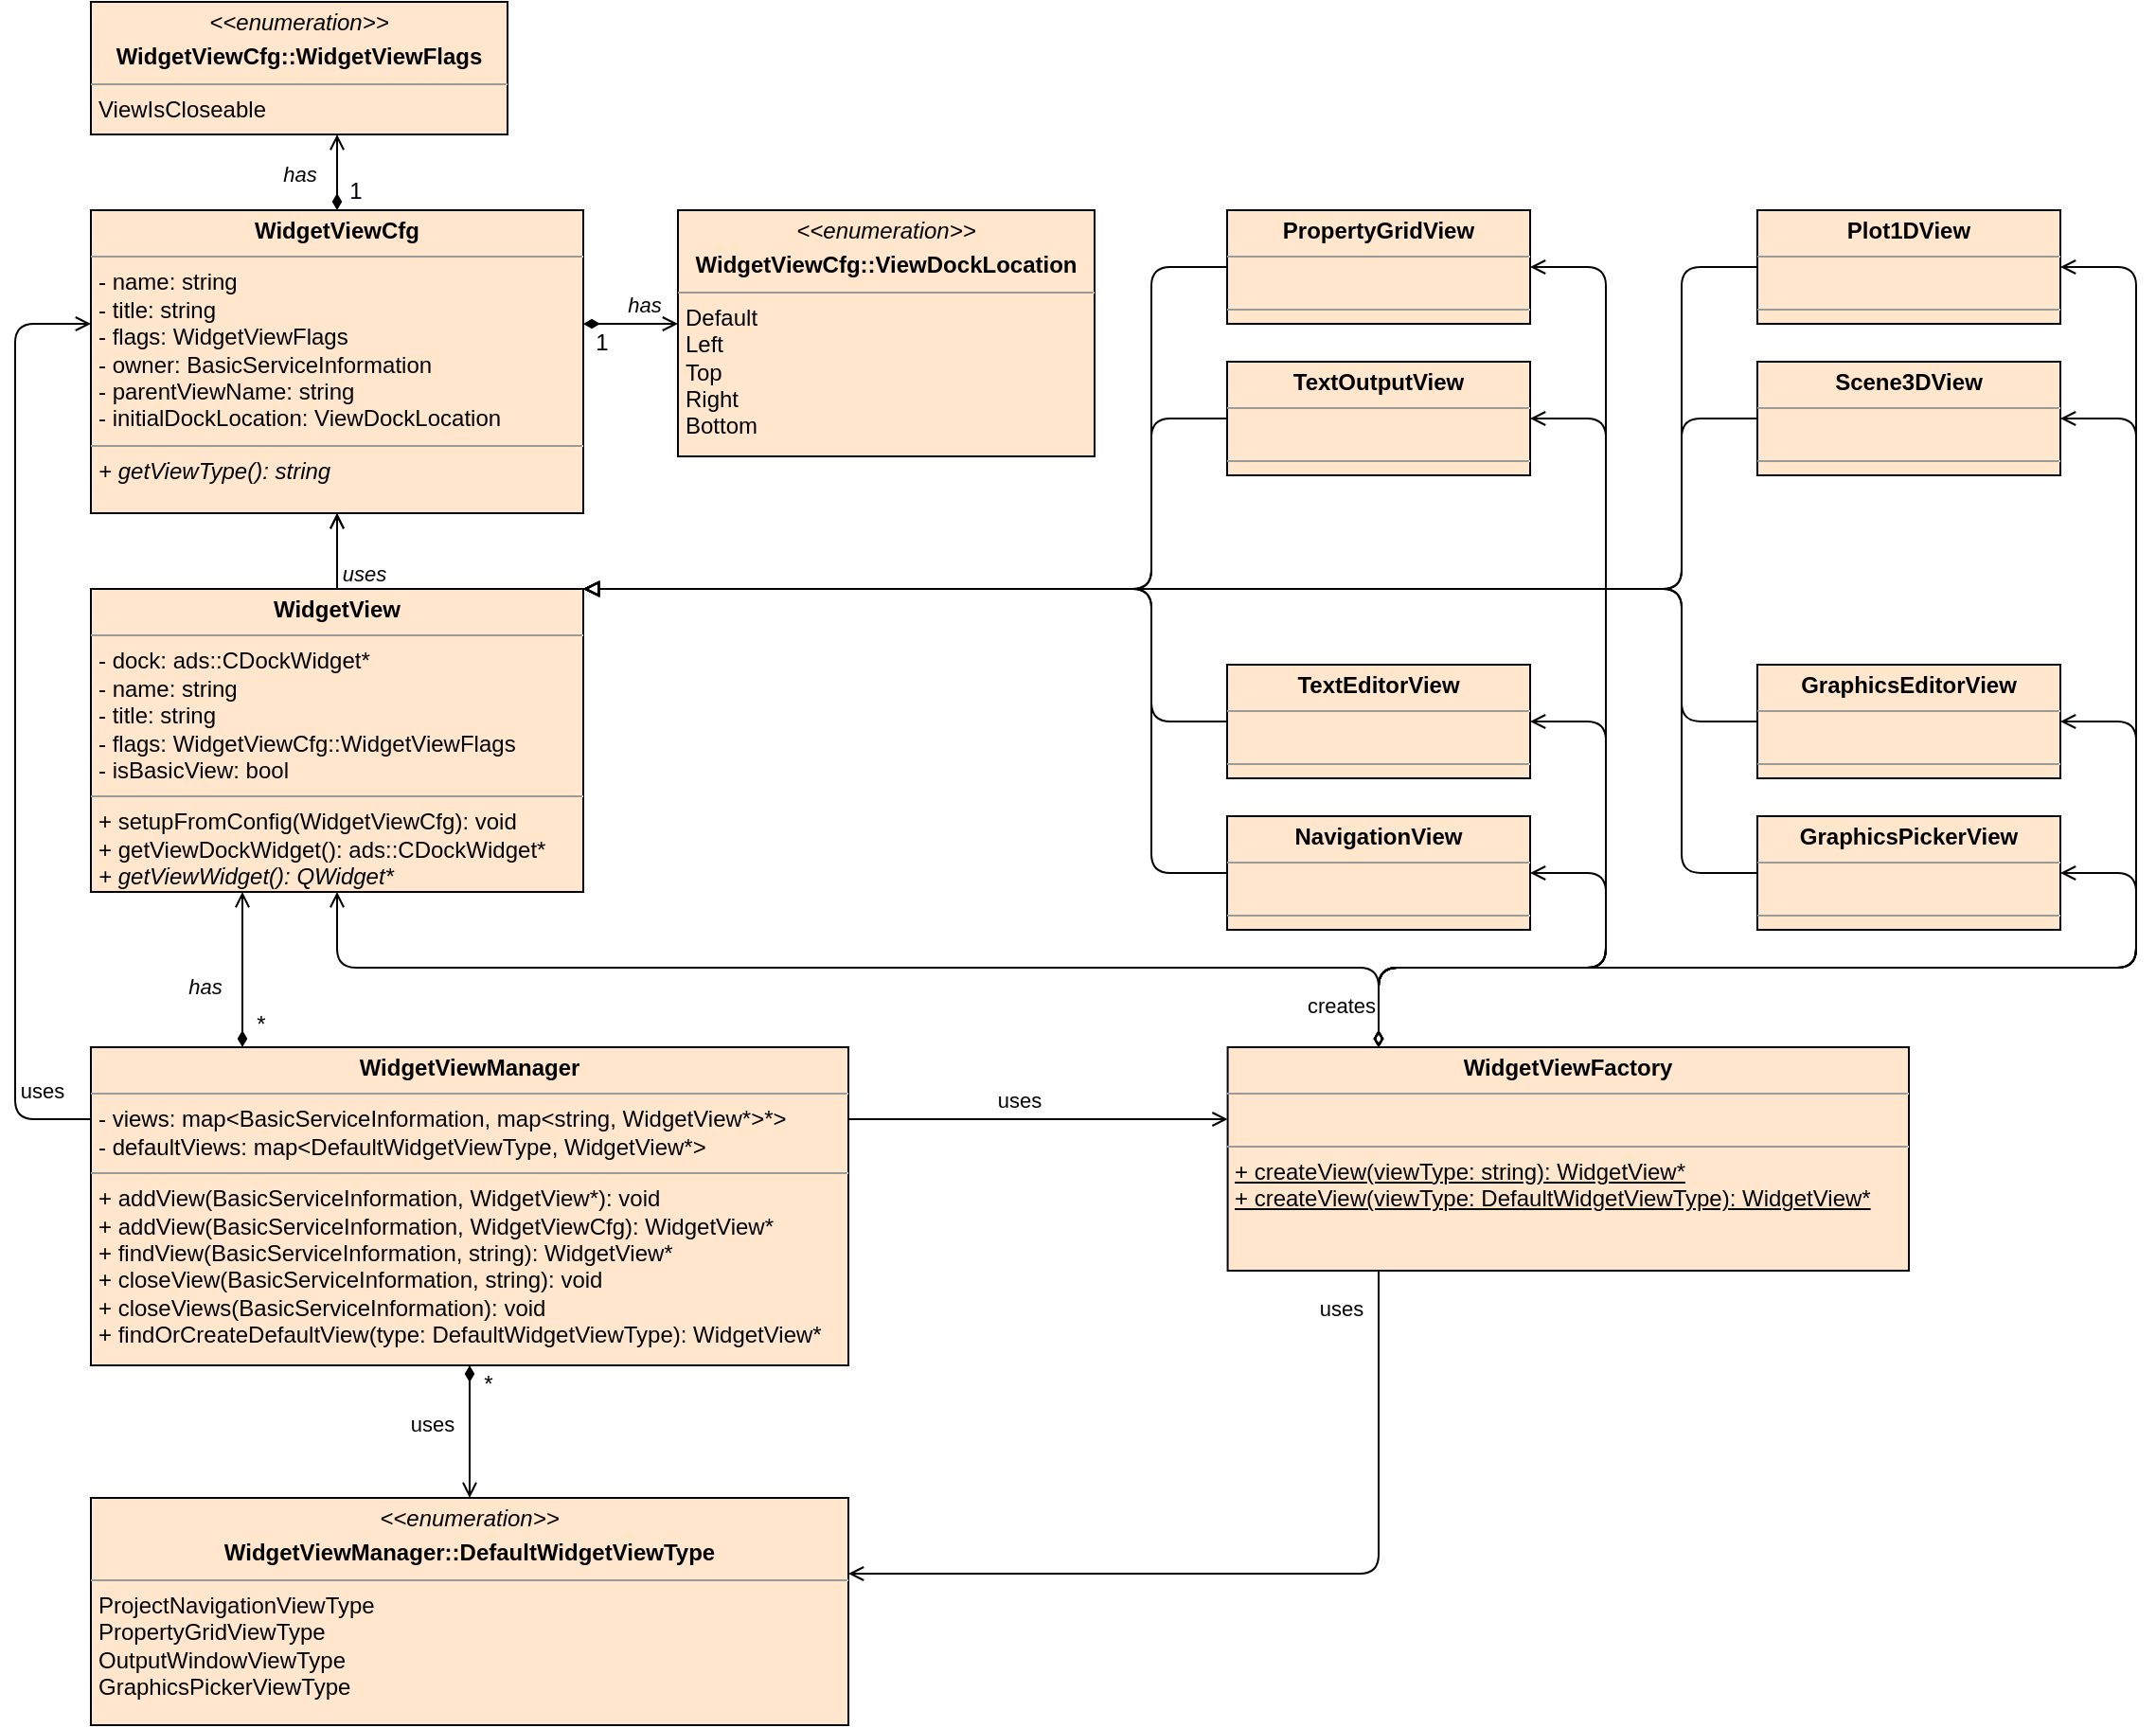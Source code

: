 <mxfile version="24.0.4" type="device">
  <diagram name="Page-1" id="2mC3etrwyER9bLnaZQRU">
    <mxGraphModel dx="2954" dy="1204" grid="1" gridSize="10" guides="1" tooltips="1" connect="1" arrows="1" fold="1" page="1" pageScale="1" pageWidth="1654" pageHeight="1169" math="0" shadow="0">
      <root>
        <mxCell id="0" />
        <mxCell id="1" parent="0" />
        <mxCell id="TS5mTfJz-OEZbMOJgeyt-10" style="edgeStyle=orthogonalEdgeStyle;rounded=0;orthogonalLoop=1;jettySize=auto;html=1;endArrow=open;endFill=0;" parent="1" source="TS5mTfJz-OEZbMOJgeyt-1" target="TS5mTfJz-OEZbMOJgeyt-3" edge="1">
          <mxGeometry relative="1" as="geometry" />
        </mxCell>
        <mxCell id="TS5mTfJz-OEZbMOJgeyt-12" value="" style="edgeStyle=orthogonalEdgeStyle;rounded=0;orthogonalLoop=1;jettySize=auto;html=1;endArrow=open;endFill=0;" parent="1" source="TS5mTfJz-OEZbMOJgeyt-1" target="TS5mTfJz-OEZbMOJgeyt-3" edge="1">
          <mxGeometry relative="1" as="geometry" />
        </mxCell>
        <mxCell id="TS5mTfJz-OEZbMOJgeyt-1" value="&lt;p style=&quot;margin:0px;margin-top:4px;text-align:center;&quot;&gt;&lt;b&gt;WidgetView&lt;/b&gt;&lt;/p&gt;&lt;hr size=&quot;1&quot;&gt;&lt;p style=&quot;margin:0px;margin-left:4px;&quot;&gt;- dock: ads::CDockWidget*&lt;/p&gt;&lt;p style=&quot;margin:0px;margin-left:4px;&quot;&gt;- name: string&lt;/p&gt;&lt;p style=&quot;margin:0px;margin-left:4px;&quot;&gt;- title: string&lt;/p&gt;&lt;p style=&quot;margin:0px;margin-left:4px;&quot;&gt;- flags: WidgetViewCfg::WidgetViewFlags&lt;/p&gt;&lt;p style=&quot;margin:0px;margin-left:4px;&quot;&gt;- isBasicView: bool&lt;/p&gt;&lt;hr size=&quot;1&quot;&gt;&lt;p style=&quot;margin:0px;margin-left:4px;&quot;&gt;+ setupFromConfig(WidgetViewCfg): void&lt;/p&gt;&lt;p style=&quot;margin:0px;margin-left:4px;&quot;&gt;+ getViewDockWidget(): ads::CDockWidget*&lt;/p&gt;&lt;p style=&quot;margin:0px;margin-left:4px;&quot;&gt;&lt;i&gt;+ getViewWidget(): QWidget*&lt;/i&gt;&lt;/p&gt;" style="verticalAlign=top;align=left;overflow=fill;fontSize=12;fontFamily=Helvetica;html=1;fillColor=#ffe6cc;strokeColor=#000000;" parent="1" vertex="1">
          <mxGeometry x="120" y="400" width="260" height="160" as="geometry" />
        </mxCell>
        <mxCell id="TS5mTfJz-OEZbMOJgeyt-13" style="edgeStyle=orthogonalEdgeStyle;rounded=1;orthogonalLoop=1;jettySize=auto;html=1;endArrow=open;endFill=0;curved=0;" parent="1" source="TS5mTfJz-OEZbMOJgeyt-2" target="TS5mTfJz-OEZbMOJgeyt-3" edge="1">
          <mxGeometry relative="1" as="geometry">
            <Array as="points">
              <mxPoint x="80" y="680" />
              <mxPoint x="80" y="260" />
            </Array>
          </mxGeometry>
        </mxCell>
        <mxCell id="TS5mTfJz-OEZbMOJgeyt-17" value="uses" style="edgeLabel;html=1;align=center;verticalAlign=middle;resizable=0;points=[];" parent="TS5mTfJz-OEZbMOJgeyt-13" vertex="1" connectable="0">
          <mxGeometry x="-0.895" y="-3" relative="1" as="geometry">
            <mxPoint y="-12" as="offset" />
          </mxGeometry>
        </mxCell>
        <mxCell id="TS5mTfJz-OEZbMOJgeyt-15" style="edgeStyle=orthogonalEdgeStyle;rounded=0;orthogonalLoop=1;jettySize=auto;html=1;endArrow=open;endFill=0;" parent="1" source="TS5mTfJz-OEZbMOJgeyt-2" target="TS5mTfJz-OEZbMOJgeyt-5" edge="1">
          <mxGeometry relative="1" as="geometry">
            <Array as="points">
              <mxPoint x="670" y="680" />
              <mxPoint x="670" y="680" />
            </Array>
          </mxGeometry>
        </mxCell>
        <mxCell id="TS5mTfJz-OEZbMOJgeyt-18" value="uses" style="edgeLabel;html=1;align=center;verticalAlign=middle;resizable=0;points=[];" parent="TS5mTfJz-OEZbMOJgeyt-15" vertex="1" connectable="0">
          <mxGeometry x="-0.009" y="-1" relative="1" as="geometry">
            <mxPoint x="-9" y="-11" as="offset" />
          </mxGeometry>
        </mxCell>
        <mxCell id="nYUU7jSi2qJ1a8LRSwoP-1" style="edgeStyle=orthogonalEdgeStyle;rounded=0;orthogonalLoop=1;jettySize=auto;html=1;endArrow=open;endFill=0;startArrow=diamondThin;startFill=1;" parent="1" source="TS5mTfJz-OEZbMOJgeyt-2" target="TS5mTfJz-OEZbMOJgeyt-1" edge="1">
          <mxGeometry relative="1" as="geometry">
            <Array as="points">
              <mxPoint x="200" y="590" />
              <mxPoint x="200" y="590" />
            </Array>
          </mxGeometry>
        </mxCell>
        <mxCell id="nYUU7jSi2qJ1a8LRSwoP-2" value="&lt;i&gt;has&lt;/i&gt;" style="edgeLabel;html=1;align=center;verticalAlign=middle;resizable=0;points=[];" parent="nYUU7jSi2qJ1a8LRSwoP-1" vertex="1" connectable="0">
          <mxGeometry x="-0.101" y="2" relative="1" as="geometry">
            <mxPoint x="-18" y="5" as="offset" />
          </mxGeometry>
        </mxCell>
        <mxCell id="nYUU7jSi2qJ1a8LRSwoP-5" style="edgeStyle=orthogonalEdgeStyle;rounded=0;orthogonalLoop=1;jettySize=auto;html=1;endArrow=open;endFill=0;startArrow=diamondThin;startFill=1;" parent="1" source="TS5mTfJz-OEZbMOJgeyt-2" target="nYUU7jSi2qJ1a8LRSwoP-4" edge="1">
          <mxGeometry relative="1" as="geometry" />
        </mxCell>
        <mxCell id="nYUU7jSi2qJ1a8LRSwoP-6" value="uses" style="edgeLabel;html=1;align=center;verticalAlign=middle;resizable=0;points=[];" parent="nYUU7jSi2qJ1a8LRSwoP-5" vertex="1" connectable="0">
          <mxGeometry x="-0.246" y="2" relative="1" as="geometry">
            <mxPoint x="-22" y="4" as="offset" />
          </mxGeometry>
        </mxCell>
        <mxCell id="TS5mTfJz-OEZbMOJgeyt-2" value="&lt;p style=&quot;margin:0px;margin-top:4px;text-align:center;&quot;&gt;&lt;b&gt;WidgetViewManager&lt;/b&gt;&lt;/p&gt;&lt;hr size=&quot;1&quot;&gt;&lt;p style=&quot;margin:0px;margin-left:4px;&quot;&gt;- views: map&amp;lt;BasicServiceInformation, map&amp;lt;string, WidgetView*&amp;gt;*&amp;gt;&lt;/p&gt;&lt;p style=&quot;margin:0px;margin-left:4px;&quot;&gt;- defaultViews: map&amp;lt;DefaultWidgetViewType, WidgetView*&amp;gt;&lt;/p&gt;&lt;hr size=&quot;1&quot;&gt;&lt;p style=&quot;margin:0px;margin-left:4px;&quot;&gt;+ addView(BasicServiceInformation, WidgetView*): void&lt;/p&gt;&lt;p style=&quot;margin:0px;margin-left:4px;&quot;&gt;+ addView(BasicServiceInformation, WidgetViewCfg): WidgetView*&lt;/p&gt;&lt;p style=&quot;margin:0px;margin-left:4px;&quot;&gt;+ findView(BasicServiceInformation, string): WidgetView*&lt;/p&gt;&lt;p style=&quot;margin:0px;margin-left:4px;&quot;&gt;+ closeView(BasicServiceInformation, string): void&lt;/p&gt;&lt;p style=&quot;margin:0px;margin-left:4px;&quot;&gt;+ closeViews(BasicServiceInformation): void&lt;/p&gt;&lt;p style=&quot;margin:0px;margin-left:4px;&quot;&gt;+ findOrCreateDefaultView(type: DefaultWidgetViewType): WidgetView*&lt;/p&gt;" style="verticalAlign=top;align=left;overflow=fill;fontSize=12;fontFamily=Helvetica;html=1;fillColor=#ffe6cc;strokeColor=#000000;" parent="1" vertex="1">
          <mxGeometry x="120" y="642" width="400" height="168" as="geometry" />
        </mxCell>
        <mxCell id="TS5mTfJz-OEZbMOJgeyt-7" style="edgeStyle=orthogonalEdgeStyle;rounded=0;orthogonalLoop=1;jettySize=auto;html=1;endArrow=open;endFill=0;startArrow=diamondThin;startFill=1;" parent="1" source="TS5mTfJz-OEZbMOJgeyt-3" target="TS5mTfJz-OEZbMOJgeyt-6" edge="1">
          <mxGeometry relative="1" as="geometry">
            <Array as="points">
              <mxPoint x="230" y="240" />
            </Array>
          </mxGeometry>
        </mxCell>
        <mxCell id="TS5mTfJz-OEZbMOJgeyt-8" value="has" style="edgeLabel;html=1;align=center;verticalAlign=middle;resizable=0;points=[];fontStyle=2" parent="TS5mTfJz-OEZbMOJgeyt-7" vertex="1" connectable="0">
          <mxGeometry x="-0.067" y="-1" relative="1" as="geometry">
            <mxPoint x="-21" y="-1" as="offset" />
          </mxGeometry>
        </mxCell>
        <mxCell id="TS5mTfJz-OEZbMOJgeyt-50" style="edgeStyle=orthogonalEdgeStyle;rounded=0;orthogonalLoop=1;jettySize=auto;html=1;endArrow=open;endFill=0;startArrow=diamondThin;startFill=1;" parent="1" source="TS5mTfJz-OEZbMOJgeyt-3" target="TS5mTfJz-OEZbMOJgeyt-49" edge="1">
          <mxGeometry relative="1" as="geometry">
            <Array as="points">
              <mxPoint x="420" y="260" />
              <mxPoint x="420" y="260" />
            </Array>
          </mxGeometry>
        </mxCell>
        <mxCell id="TS5mTfJz-OEZbMOJgeyt-52" value="has" style="edgeLabel;html=1;align=center;verticalAlign=middle;resizable=0;points=[];fontStyle=2" parent="TS5mTfJz-OEZbMOJgeyt-50" vertex="1" connectable="0">
          <mxGeometry x="0.264" y="2" relative="1" as="geometry">
            <mxPoint y="-8" as="offset" />
          </mxGeometry>
        </mxCell>
        <mxCell id="TS5mTfJz-OEZbMOJgeyt-3" value="&lt;p style=&quot;margin:0px;margin-top:4px;text-align:center;&quot;&gt;&lt;b&gt;WidgetViewCfg&lt;/b&gt;&lt;/p&gt;&lt;hr size=&quot;1&quot;&gt;&lt;p style=&quot;margin:0px;margin-left:4px;&quot;&gt;- name: string&lt;/p&gt;&lt;p style=&quot;margin:0px;margin-left:4px;&quot;&gt;- title: string&lt;/p&gt;&lt;p style=&quot;margin:0px;margin-left:4px;&quot;&gt;- flags: WidgetViewFlags&lt;/p&gt;&lt;p style=&quot;margin:0px;margin-left:4px;&quot;&gt;- owner: BasicServiceInformation&lt;/p&gt;&lt;p style=&quot;margin:0px;margin-left:4px;&quot;&gt;- parentViewName: string&lt;/p&gt;&lt;p style=&quot;margin:0px;margin-left:4px;&quot;&gt;- initialDockLocation: ViewDockLocation&lt;/p&gt;&lt;hr size=&quot;1&quot;&gt;&lt;p style=&quot;margin:0px;margin-left:4px;&quot;&gt;&lt;i&gt;+ getViewType(): string&lt;/i&gt;&lt;/p&gt;" style="verticalAlign=top;align=left;overflow=fill;fontSize=12;fontFamily=Helvetica;html=1;fillColor=#ffe6cc;strokeColor=#000000;" parent="1" vertex="1">
          <mxGeometry x="120" y="200" width="260" height="160" as="geometry" />
        </mxCell>
        <mxCell id="TS5mTfJz-OEZbMOJgeyt-19" style="edgeStyle=orthogonalEdgeStyle;rounded=1;orthogonalLoop=1;jettySize=auto;html=1;endArrow=open;endFill=0;curved=0;startArrow=diamondThin;startFill=0;" parent="1" source="TS5mTfJz-OEZbMOJgeyt-5" target="TS5mTfJz-OEZbMOJgeyt-1" edge="1">
          <mxGeometry relative="1" as="geometry">
            <Array as="points">
              <mxPoint x="800" y="600" />
              <mxPoint x="250" y="600" />
            </Array>
          </mxGeometry>
        </mxCell>
        <mxCell id="TS5mTfJz-OEZbMOJgeyt-20" value="creates" style="edgeLabel;html=1;align=center;verticalAlign=middle;resizable=0;points=[];" parent="TS5mTfJz-OEZbMOJgeyt-19" vertex="1" connectable="0">
          <mxGeometry x="-0.893" y="1" relative="1" as="geometry">
            <mxPoint x="-19" y="12" as="offset" />
          </mxGeometry>
        </mxCell>
        <mxCell id="TS5mTfJz-OEZbMOJgeyt-33" style="edgeStyle=orthogonalEdgeStyle;rounded=1;orthogonalLoop=1;jettySize=auto;html=1;curved=0;endArrow=open;endFill=0;startArrow=diamondThin;startFill=0;" parent="1" source="TS5mTfJz-OEZbMOJgeyt-5" target="TS5mTfJz-OEZbMOJgeyt-21" edge="1">
          <mxGeometry relative="1" as="geometry">
            <Array as="points">
              <mxPoint x="800" y="600" />
              <mxPoint x="920" y="600" />
              <mxPoint x="920" y="230" />
            </Array>
          </mxGeometry>
        </mxCell>
        <mxCell id="TS5mTfJz-OEZbMOJgeyt-34" style="edgeStyle=orthogonalEdgeStyle;rounded=1;orthogonalLoop=1;jettySize=auto;html=1;curved=0;endArrow=open;endFill=0;startArrow=diamondThin;startFill=0;" parent="1" source="TS5mTfJz-OEZbMOJgeyt-5" target="TS5mTfJz-OEZbMOJgeyt-26" edge="1">
          <mxGeometry relative="1" as="geometry">
            <Array as="points">
              <mxPoint x="800" y="600" />
              <mxPoint x="920" y="600" />
              <mxPoint x="920" y="310" />
            </Array>
          </mxGeometry>
        </mxCell>
        <mxCell id="TS5mTfJz-OEZbMOJgeyt-35" style="edgeStyle=orthogonalEdgeStyle;rounded=1;orthogonalLoop=1;jettySize=auto;html=1;curved=0;endArrow=open;endFill=0;startArrow=diamondThin;startFill=0;" parent="1" source="TS5mTfJz-OEZbMOJgeyt-5" target="TS5mTfJz-OEZbMOJgeyt-25" edge="1">
          <mxGeometry relative="1" as="geometry">
            <Array as="points">
              <mxPoint x="800" y="600" />
              <mxPoint x="920" y="600" />
              <mxPoint x="920" y="470" />
            </Array>
          </mxGeometry>
        </mxCell>
        <mxCell id="TS5mTfJz-OEZbMOJgeyt-36" style="edgeStyle=orthogonalEdgeStyle;rounded=1;orthogonalLoop=1;jettySize=auto;html=1;curved=0;endArrow=open;endFill=0;startArrow=diamondThin;startFill=0;" parent="1" source="TS5mTfJz-OEZbMOJgeyt-5" target="TS5mTfJz-OEZbMOJgeyt-22" edge="1">
          <mxGeometry relative="1" as="geometry">
            <Array as="points">
              <mxPoint x="800" y="600" />
              <mxPoint x="1200" y="600" />
              <mxPoint x="1200" y="230" />
            </Array>
          </mxGeometry>
        </mxCell>
        <mxCell id="TS5mTfJz-OEZbMOJgeyt-43" style="edgeStyle=orthogonalEdgeStyle;rounded=1;orthogonalLoop=1;jettySize=auto;html=1;curved=0;endArrow=open;endFill=0;startArrow=diamondThin;startFill=0;" parent="1" source="TS5mTfJz-OEZbMOJgeyt-5" target="TS5mTfJz-OEZbMOJgeyt-40" edge="1">
          <mxGeometry relative="1" as="geometry">
            <Array as="points">
              <mxPoint x="800" y="600" />
              <mxPoint x="920" y="600" />
              <mxPoint x="920" y="550" />
            </Array>
          </mxGeometry>
        </mxCell>
        <mxCell id="TS5mTfJz-OEZbMOJgeyt-44" style="edgeStyle=orthogonalEdgeStyle;rounded=1;orthogonalLoop=1;jettySize=auto;html=1;curved=0;endArrow=open;endFill=0;startArrow=diamondThin;startFill=0;" parent="1" source="TS5mTfJz-OEZbMOJgeyt-5" target="TS5mTfJz-OEZbMOJgeyt-23" edge="1">
          <mxGeometry relative="1" as="geometry">
            <Array as="points">
              <mxPoint x="800" y="600" />
              <mxPoint x="1200" y="600" />
              <mxPoint x="1200" y="310" />
            </Array>
          </mxGeometry>
        </mxCell>
        <mxCell id="TS5mTfJz-OEZbMOJgeyt-47" style="edgeStyle=orthogonalEdgeStyle;rounded=1;orthogonalLoop=1;jettySize=auto;html=1;curved=0;endArrow=open;endFill=0;startArrow=diamondThin;startFill=0;" parent="1" source="TS5mTfJz-OEZbMOJgeyt-5" target="TS5mTfJz-OEZbMOJgeyt-46" edge="1">
          <mxGeometry relative="1" as="geometry">
            <Array as="points">
              <mxPoint x="800" y="600" />
              <mxPoint x="1200" y="600" />
              <mxPoint x="1200" y="550" />
            </Array>
          </mxGeometry>
        </mxCell>
        <mxCell id="nYUU7jSi2qJ1a8LRSwoP-7" style="edgeStyle=orthogonalEdgeStyle;rounded=1;orthogonalLoop=1;jettySize=auto;html=1;endArrow=open;endFill=0;curved=0;" parent="1" source="TS5mTfJz-OEZbMOJgeyt-5" target="nYUU7jSi2qJ1a8LRSwoP-4" edge="1">
          <mxGeometry relative="1" as="geometry">
            <Array as="points">
              <mxPoint x="800" y="920" />
            </Array>
          </mxGeometry>
        </mxCell>
        <mxCell id="nYUU7jSi2qJ1a8LRSwoP-8" value="uses" style="edgeLabel;html=1;align=center;verticalAlign=middle;resizable=0;points=[];" parent="nYUU7jSi2qJ1a8LRSwoP-7" vertex="1" connectable="0">
          <mxGeometry x="0.391" y="-1" relative="1" as="geometry">
            <mxPoint x="126" y="-139" as="offset" />
          </mxGeometry>
        </mxCell>
        <mxCell id="TS5mTfJz-OEZbMOJgeyt-5" value="&lt;p style=&quot;margin:0px;margin-top:4px;text-align:center;&quot;&gt;&lt;b&gt;WidgetViewFactory&lt;/b&gt;&lt;/p&gt;&lt;hr size=&quot;1&quot;&gt;&lt;p style=&quot;margin:0px;margin-left:4px;&quot;&gt;&lt;br&gt;&lt;/p&gt;&lt;hr size=&quot;1&quot;&gt;&lt;p style=&quot;margin:0px;margin-left:4px;&quot;&gt;&lt;u&gt;+ createView(viewType: string): WidgetView*&lt;/u&gt;&lt;/p&gt;&lt;p style=&quot;margin:0px;margin-left:4px;&quot;&gt;&lt;u&gt;+ createView(viewType: DefaultWidgetViewType): WidgetView*&lt;/u&gt;&lt;/p&gt;" style="verticalAlign=top;align=left;overflow=fill;fontSize=12;fontFamily=Helvetica;html=1;fillColor=#ffe6cc;strokeColor=#000000;" parent="1" vertex="1">
          <mxGeometry x="720.29" y="642" width="359.71" height="118" as="geometry" />
        </mxCell>
        <mxCell id="TS5mTfJz-OEZbMOJgeyt-6" value="&lt;p style=&quot;margin:0px;margin-top:4px;text-align:center;&quot;&gt;&lt;span style=&quot;background-color: initial;&quot;&gt;&lt;i&gt;&amp;lt;&amp;lt;enumeration&amp;gt;&amp;gt;&lt;/i&gt;&lt;/span&gt;&lt;/p&gt;&lt;p style=&quot;margin:0px;margin-top:4px;text-align:center;&quot;&gt;&lt;b&gt;WidgetViewCfg::WidgetViewFlags&lt;/b&gt;&lt;/p&gt;&lt;hr size=&quot;1&quot;&gt;&lt;p style=&quot;margin:0px;margin-left:4px;&quot;&gt;ViewIsCloseable&lt;/p&gt;&lt;p style=&quot;margin:0px;margin-left:4px;&quot;&gt;&lt;br&gt;&lt;/p&gt;&lt;p style=&quot;margin:0px;margin-left:4px;&quot;&gt;&lt;br&gt;&lt;/p&gt;" style="verticalAlign=top;align=left;overflow=fill;fontSize=12;fontFamily=Helvetica;html=1;fillColor=#ffe6cc;strokeColor=#000000;" parent="1" vertex="1">
          <mxGeometry x="120" y="90" width="220" height="70" as="geometry" />
        </mxCell>
        <mxCell id="TS5mTfJz-OEZbMOJgeyt-9" value="1" style="text;html=1;align=center;verticalAlign=middle;whiteSpace=wrap;rounded=0;" parent="1" vertex="1">
          <mxGeometry x="250" y="180" width="20" height="20" as="geometry" />
        </mxCell>
        <mxCell id="TS5mTfJz-OEZbMOJgeyt-11" value="uses" style="edgeLabel;html=1;align=center;verticalAlign=middle;resizable=0;points=[];fontStyle=2" parent="1" vertex="1" connectable="0">
          <mxGeometry x="270" y="390" as="geometry">
            <mxPoint x="-6" y="2" as="offset" />
          </mxGeometry>
        </mxCell>
        <mxCell id="TS5mTfJz-OEZbMOJgeyt-27" style="edgeStyle=orthogonalEdgeStyle;rounded=1;orthogonalLoop=1;jettySize=auto;html=1;endArrow=block;endFill=0;curved=0;" parent="1" source="TS5mTfJz-OEZbMOJgeyt-21" target="TS5mTfJz-OEZbMOJgeyt-1" edge="1">
          <mxGeometry relative="1" as="geometry">
            <Array as="points">
              <mxPoint x="680" y="230" />
              <mxPoint x="680" y="400" />
            </Array>
          </mxGeometry>
        </mxCell>
        <mxCell id="TS5mTfJz-OEZbMOJgeyt-21" value="&lt;p style=&quot;margin:0px;margin-top:4px;text-align:center;&quot;&gt;&lt;b&gt;PropertyGridView&lt;/b&gt;&lt;/p&gt;&lt;hr size=&quot;1&quot;&gt;&lt;p style=&quot;margin:0px;margin-left:4px;&quot;&gt;&lt;br&gt;&lt;/p&gt;&lt;hr size=&quot;1&quot;&gt;&lt;p style=&quot;margin:0px;margin-left:4px;&quot;&gt;&lt;br&gt;&lt;/p&gt;" style="verticalAlign=top;align=left;overflow=fill;fontSize=12;fontFamily=Helvetica;html=1;fillColor=#ffe6cc;strokeColor=#000000;" parent="1" vertex="1">
          <mxGeometry x="720" y="200" width="160" height="60" as="geometry" />
        </mxCell>
        <mxCell id="TS5mTfJz-OEZbMOJgeyt-30" style="edgeStyle=orthogonalEdgeStyle;rounded=1;orthogonalLoop=1;jettySize=auto;html=1;curved=0;endArrow=block;endFill=0;" parent="1" source="TS5mTfJz-OEZbMOJgeyt-22" target="TS5mTfJz-OEZbMOJgeyt-1" edge="1">
          <mxGeometry relative="1" as="geometry">
            <Array as="points">
              <mxPoint x="960" y="230" />
              <mxPoint x="960" y="400" />
            </Array>
          </mxGeometry>
        </mxCell>
        <mxCell id="TS5mTfJz-OEZbMOJgeyt-22" value="&lt;p style=&quot;margin:0px;margin-top:4px;text-align:center;&quot;&gt;&lt;b&gt;Plot1DView&lt;/b&gt;&lt;/p&gt;&lt;hr size=&quot;1&quot;&gt;&lt;p style=&quot;margin:0px;margin-left:4px;&quot;&gt;&lt;br&gt;&lt;/p&gt;&lt;hr size=&quot;1&quot;&gt;&lt;p style=&quot;margin:0px;margin-left:4px;&quot;&gt;&lt;br&gt;&lt;/p&gt;" style="verticalAlign=top;align=left;overflow=fill;fontSize=12;fontFamily=Helvetica;html=1;fillColor=#ffe6cc;strokeColor=#000000;" parent="1" vertex="1">
          <mxGeometry x="1000" y="200" width="160" height="60" as="geometry" />
        </mxCell>
        <mxCell id="TS5mTfJz-OEZbMOJgeyt-32" style="edgeStyle=orthogonalEdgeStyle;rounded=1;orthogonalLoop=1;jettySize=auto;html=1;curved=0;endArrow=block;endFill=0;" parent="1" source="TS5mTfJz-OEZbMOJgeyt-23" target="TS5mTfJz-OEZbMOJgeyt-1" edge="1">
          <mxGeometry relative="1" as="geometry">
            <Array as="points">
              <mxPoint x="960" y="310" />
              <mxPoint x="960" y="400" />
            </Array>
          </mxGeometry>
        </mxCell>
        <mxCell id="TS5mTfJz-OEZbMOJgeyt-23" value="&lt;p style=&quot;margin:0px;margin-top:4px;text-align:center;&quot;&gt;&lt;b&gt;Scene3DView&lt;/b&gt;&lt;/p&gt;&lt;hr size=&quot;1&quot;&gt;&lt;p style=&quot;margin:0px;margin-left:4px;&quot;&gt;&lt;br&gt;&lt;/p&gt;&lt;hr size=&quot;1&quot;&gt;&lt;p style=&quot;margin:0px;margin-left:4px;&quot;&gt;&lt;br&gt;&lt;/p&gt;" style="verticalAlign=top;align=left;overflow=fill;fontSize=12;fontFamily=Helvetica;html=1;fillColor=#ffe6cc;strokeColor=#000000;" parent="1" vertex="1">
          <mxGeometry x="1000" y="280" width="160" height="60" as="geometry" />
        </mxCell>
        <mxCell id="TS5mTfJz-OEZbMOJgeyt-29" style="edgeStyle=orthogonalEdgeStyle;rounded=1;orthogonalLoop=1;jettySize=auto;html=1;curved=0;endArrow=block;endFill=0;" parent="1" source="TS5mTfJz-OEZbMOJgeyt-25" target="TS5mTfJz-OEZbMOJgeyt-1" edge="1">
          <mxGeometry relative="1" as="geometry">
            <Array as="points">
              <mxPoint x="680" y="470" />
              <mxPoint x="680" y="400" />
            </Array>
          </mxGeometry>
        </mxCell>
        <mxCell id="TS5mTfJz-OEZbMOJgeyt-25" value="&lt;p style=&quot;margin:0px;margin-top:4px;text-align:center;&quot;&gt;&lt;b&gt;TextEditorView&lt;/b&gt;&lt;/p&gt;&lt;hr size=&quot;1&quot;&gt;&lt;p style=&quot;margin:0px;margin-left:4px;&quot;&gt;&lt;br&gt;&lt;/p&gt;&lt;hr size=&quot;1&quot;&gt;&lt;p style=&quot;margin:0px;margin-left:4px;&quot;&gt;&lt;br&gt;&lt;/p&gt;" style="verticalAlign=top;align=left;overflow=fill;fontSize=12;fontFamily=Helvetica;html=1;fillColor=#ffe6cc;strokeColor=#000000;" parent="1" vertex="1">
          <mxGeometry x="720" y="440" width="160" height="60" as="geometry" />
        </mxCell>
        <mxCell id="TS5mTfJz-OEZbMOJgeyt-28" style="edgeStyle=orthogonalEdgeStyle;rounded=1;orthogonalLoop=1;jettySize=auto;html=1;curved=0;endArrow=block;endFill=0;" parent="1" source="TS5mTfJz-OEZbMOJgeyt-26" target="TS5mTfJz-OEZbMOJgeyt-1" edge="1">
          <mxGeometry relative="1" as="geometry">
            <Array as="points">
              <mxPoint x="680" y="310" />
              <mxPoint x="680" y="400" />
            </Array>
          </mxGeometry>
        </mxCell>
        <mxCell id="TS5mTfJz-OEZbMOJgeyt-26" value="&lt;p style=&quot;margin:0px;margin-top:4px;text-align:center;&quot;&gt;&lt;b&gt;TextOutputView&lt;/b&gt;&lt;/p&gt;&lt;hr size=&quot;1&quot;&gt;&lt;p style=&quot;margin:0px;margin-left:4px;&quot;&gt;&lt;br&gt;&lt;/p&gt;&lt;hr size=&quot;1&quot;&gt;&lt;p style=&quot;margin:0px;margin-left:4px;&quot;&gt;&lt;br&gt;&lt;/p&gt;" style="verticalAlign=top;align=left;overflow=fill;fontSize=12;fontFamily=Helvetica;html=1;fillColor=#ffe6cc;strokeColor=#000000;" parent="1" vertex="1">
          <mxGeometry x="720" y="280" width="160" height="60" as="geometry" />
        </mxCell>
        <mxCell id="TS5mTfJz-OEZbMOJgeyt-39" value="" style="edgeStyle=orthogonalEdgeStyle;rounded=1;orthogonalLoop=1;jettySize=auto;html=1;curved=0;startArrow=diamondThin;startFill=0;endArrow=open;endFill=0;" parent="1" source="TS5mTfJz-OEZbMOJgeyt-5" target="TS5mTfJz-OEZbMOJgeyt-24" edge="1">
          <mxGeometry relative="1" as="geometry">
            <mxPoint x="565" y="642" as="sourcePoint" />
            <mxPoint x="1080" y="440" as="targetPoint" />
            <Array as="points">
              <mxPoint x="800" y="600" />
              <mxPoint x="1200" y="600" />
              <mxPoint x="1200" y="470" />
            </Array>
          </mxGeometry>
        </mxCell>
        <mxCell id="TS5mTfJz-OEZbMOJgeyt-42" style="edgeStyle=orthogonalEdgeStyle;rounded=1;orthogonalLoop=1;jettySize=auto;html=1;curved=0;endArrow=block;endFill=0;" parent="1" source="TS5mTfJz-OEZbMOJgeyt-24" target="TS5mTfJz-OEZbMOJgeyt-1" edge="1">
          <mxGeometry relative="1" as="geometry">
            <Array as="points">
              <mxPoint x="960" y="470" />
              <mxPoint x="960" y="400" />
            </Array>
          </mxGeometry>
        </mxCell>
        <mxCell id="TS5mTfJz-OEZbMOJgeyt-24" value="&lt;p style=&quot;margin:0px;margin-top:4px;text-align:center;&quot;&gt;&lt;b&gt;GraphicsEditorView&lt;/b&gt;&lt;/p&gt;&lt;hr size=&quot;1&quot;&gt;&lt;p style=&quot;margin:0px;margin-left:4px;&quot;&gt;&lt;br&gt;&lt;/p&gt;&lt;hr size=&quot;1&quot;&gt;&lt;p style=&quot;margin:0px;margin-left:4px;&quot;&gt;&lt;br&gt;&lt;/p&gt;" style="verticalAlign=top;align=left;overflow=fill;fontSize=12;fontFamily=Helvetica;html=1;fillColor=#ffe6cc;strokeColor=#000000;" parent="1" vertex="1">
          <mxGeometry x="1000" y="440" width="160" height="60" as="geometry" />
        </mxCell>
        <mxCell id="TS5mTfJz-OEZbMOJgeyt-41" style="edgeStyle=orthogonalEdgeStyle;rounded=1;orthogonalLoop=1;jettySize=auto;html=1;curved=0;endArrow=block;endFill=0;" parent="1" source="TS5mTfJz-OEZbMOJgeyt-40" target="TS5mTfJz-OEZbMOJgeyt-1" edge="1">
          <mxGeometry relative="1" as="geometry">
            <Array as="points">
              <mxPoint x="680" y="550" />
              <mxPoint x="680" y="400" />
            </Array>
          </mxGeometry>
        </mxCell>
        <mxCell id="TS5mTfJz-OEZbMOJgeyt-40" value="&lt;p style=&quot;margin:0px;margin-top:4px;text-align:center;&quot;&gt;&lt;b&gt;NavigationView&lt;/b&gt;&lt;/p&gt;&lt;hr size=&quot;1&quot;&gt;&lt;p style=&quot;margin:0px;margin-left:4px;&quot;&gt;&lt;br&gt;&lt;/p&gt;&lt;hr size=&quot;1&quot;&gt;&lt;p style=&quot;margin:0px;margin-left:4px;&quot;&gt;&lt;br&gt;&lt;/p&gt;" style="verticalAlign=top;align=left;overflow=fill;fontSize=12;fontFamily=Helvetica;html=1;fillColor=#ffe6cc;strokeColor=#000000;" parent="1" vertex="1">
          <mxGeometry x="720" y="520" width="160" height="60" as="geometry" />
        </mxCell>
        <mxCell id="TS5mTfJz-OEZbMOJgeyt-48" style="edgeStyle=orthogonalEdgeStyle;rounded=1;orthogonalLoop=1;jettySize=auto;html=1;endArrow=block;endFill=0;curved=0;" parent="1" source="TS5mTfJz-OEZbMOJgeyt-46" target="TS5mTfJz-OEZbMOJgeyt-1" edge="1">
          <mxGeometry relative="1" as="geometry">
            <Array as="points">
              <mxPoint x="960" y="550" />
              <mxPoint x="960" y="400" />
            </Array>
          </mxGeometry>
        </mxCell>
        <mxCell id="TS5mTfJz-OEZbMOJgeyt-46" value="&lt;p style=&quot;margin:0px;margin-top:4px;text-align:center;&quot;&gt;&lt;b&gt;GraphicsPickerView&lt;/b&gt;&lt;/p&gt;&lt;hr size=&quot;1&quot;&gt;&lt;p style=&quot;margin:0px;margin-left:4px;&quot;&gt;&lt;br&gt;&lt;/p&gt;&lt;hr size=&quot;1&quot;&gt;&lt;p style=&quot;margin:0px;margin-left:4px;&quot;&gt;&lt;br&gt;&lt;/p&gt;" style="verticalAlign=top;align=left;overflow=fill;fontSize=12;fontFamily=Helvetica;html=1;fillColor=#ffe6cc;strokeColor=#000000;" parent="1" vertex="1">
          <mxGeometry x="1000" y="520" width="160" height="60" as="geometry" />
        </mxCell>
        <mxCell id="TS5mTfJz-OEZbMOJgeyt-49" value="&lt;p style=&quot;margin:0px;margin-top:4px;text-align:center;&quot;&gt;&lt;span style=&quot;background-color: initial;&quot;&gt;&lt;i&gt;&amp;lt;&amp;lt;enumeration&amp;gt;&amp;gt;&lt;/i&gt;&lt;/span&gt;&lt;/p&gt;&lt;p style=&quot;margin:0px;margin-top:4px;text-align:center;&quot;&gt;&lt;b&gt;WidgetViewCfg::ViewDockLocation&lt;/b&gt;&lt;/p&gt;&lt;hr size=&quot;1&quot;&gt;&lt;p style=&quot;margin:0px;margin-left:4px;&quot;&gt;Default&lt;/p&gt;&lt;p style=&quot;margin:0px;margin-left:4px;&quot;&gt;Left&lt;/p&gt;&lt;p style=&quot;margin:0px;margin-left:4px;&quot;&gt;Top&lt;/p&gt;&lt;p style=&quot;margin:0px;margin-left:4px;&quot;&gt;Right&lt;/p&gt;&lt;p style=&quot;margin:0px;margin-left:4px;&quot;&gt;Bottom&lt;/p&gt;&lt;p style=&quot;margin:0px;margin-left:4px;&quot;&gt;&lt;br&gt;&lt;/p&gt;" style="verticalAlign=top;align=left;overflow=fill;fontSize=12;fontFamily=Helvetica;html=1;fillColor=#ffe6cc;strokeColor=#000000;" parent="1" vertex="1">
          <mxGeometry x="430" y="200" width="220" height="130" as="geometry" />
        </mxCell>
        <mxCell id="TS5mTfJz-OEZbMOJgeyt-51" value="1" style="text;html=1;align=center;verticalAlign=middle;whiteSpace=wrap;rounded=0;" parent="1" vertex="1">
          <mxGeometry x="380" y="260" width="20" height="20" as="geometry" />
        </mxCell>
        <mxCell id="nYUU7jSi2qJ1a8LRSwoP-3" value="*" style="text;html=1;align=center;verticalAlign=middle;whiteSpace=wrap;rounded=0;" parent="1" vertex="1">
          <mxGeometry x="200" y="620" width="20" height="20" as="geometry" />
        </mxCell>
        <mxCell id="nYUU7jSi2qJ1a8LRSwoP-4" value="&lt;p style=&quot;margin:0px;margin-top:4px;text-align:center;&quot;&gt;&lt;span style=&quot;background-color: initial;&quot;&gt;&lt;i&gt;&amp;lt;&amp;lt;enumeration&amp;gt;&amp;gt;&lt;/i&gt;&lt;/span&gt;&lt;/p&gt;&lt;p style=&quot;margin:0px;margin-top:4px;text-align:center;&quot;&gt;&lt;b&gt;WidgetViewManager::DefaultWidgetViewType&lt;/b&gt;&lt;/p&gt;&lt;hr size=&quot;1&quot;&gt;&lt;p style=&quot;margin:0px;margin-left:4px;&quot;&gt;ProjectNavigationViewType&lt;/p&gt;&lt;p style=&quot;margin:0px;margin-left:4px;&quot;&gt;PropertyGridViewType&lt;/p&gt;&lt;p style=&quot;margin:0px;margin-left:4px;&quot;&gt;OutputWindowViewType&lt;/p&gt;&lt;p style=&quot;margin:0px;margin-left:4px;&quot;&gt;GraphicsPickerViewType&lt;/p&gt;" style="verticalAlign=top;align=left;overflow=fill;fontSize=12;fontFamily=Helvetica;html=1;fillColor=#ffe6cc;strokeColor=#000000;" parent="1" vertex="1">
          <mxGeometry x="120" y="880" width="400" height="120" as="geometry" />
        </mxCell>
        <mxCell id="nYUU7jSi2qJ1a8LRSwoP-9" value="*" style="text;html=1;align=center;verticalAlign=middle;whiteSpace=wrap;rounded=0;" parent="1" vertex="1">
          <mxGeometry x="320" y="810" width="20" height="20" as="geometry" />
        </mxCell>
      </root>
    </mxGraphModel>
  </diagram>
</mxfile>
